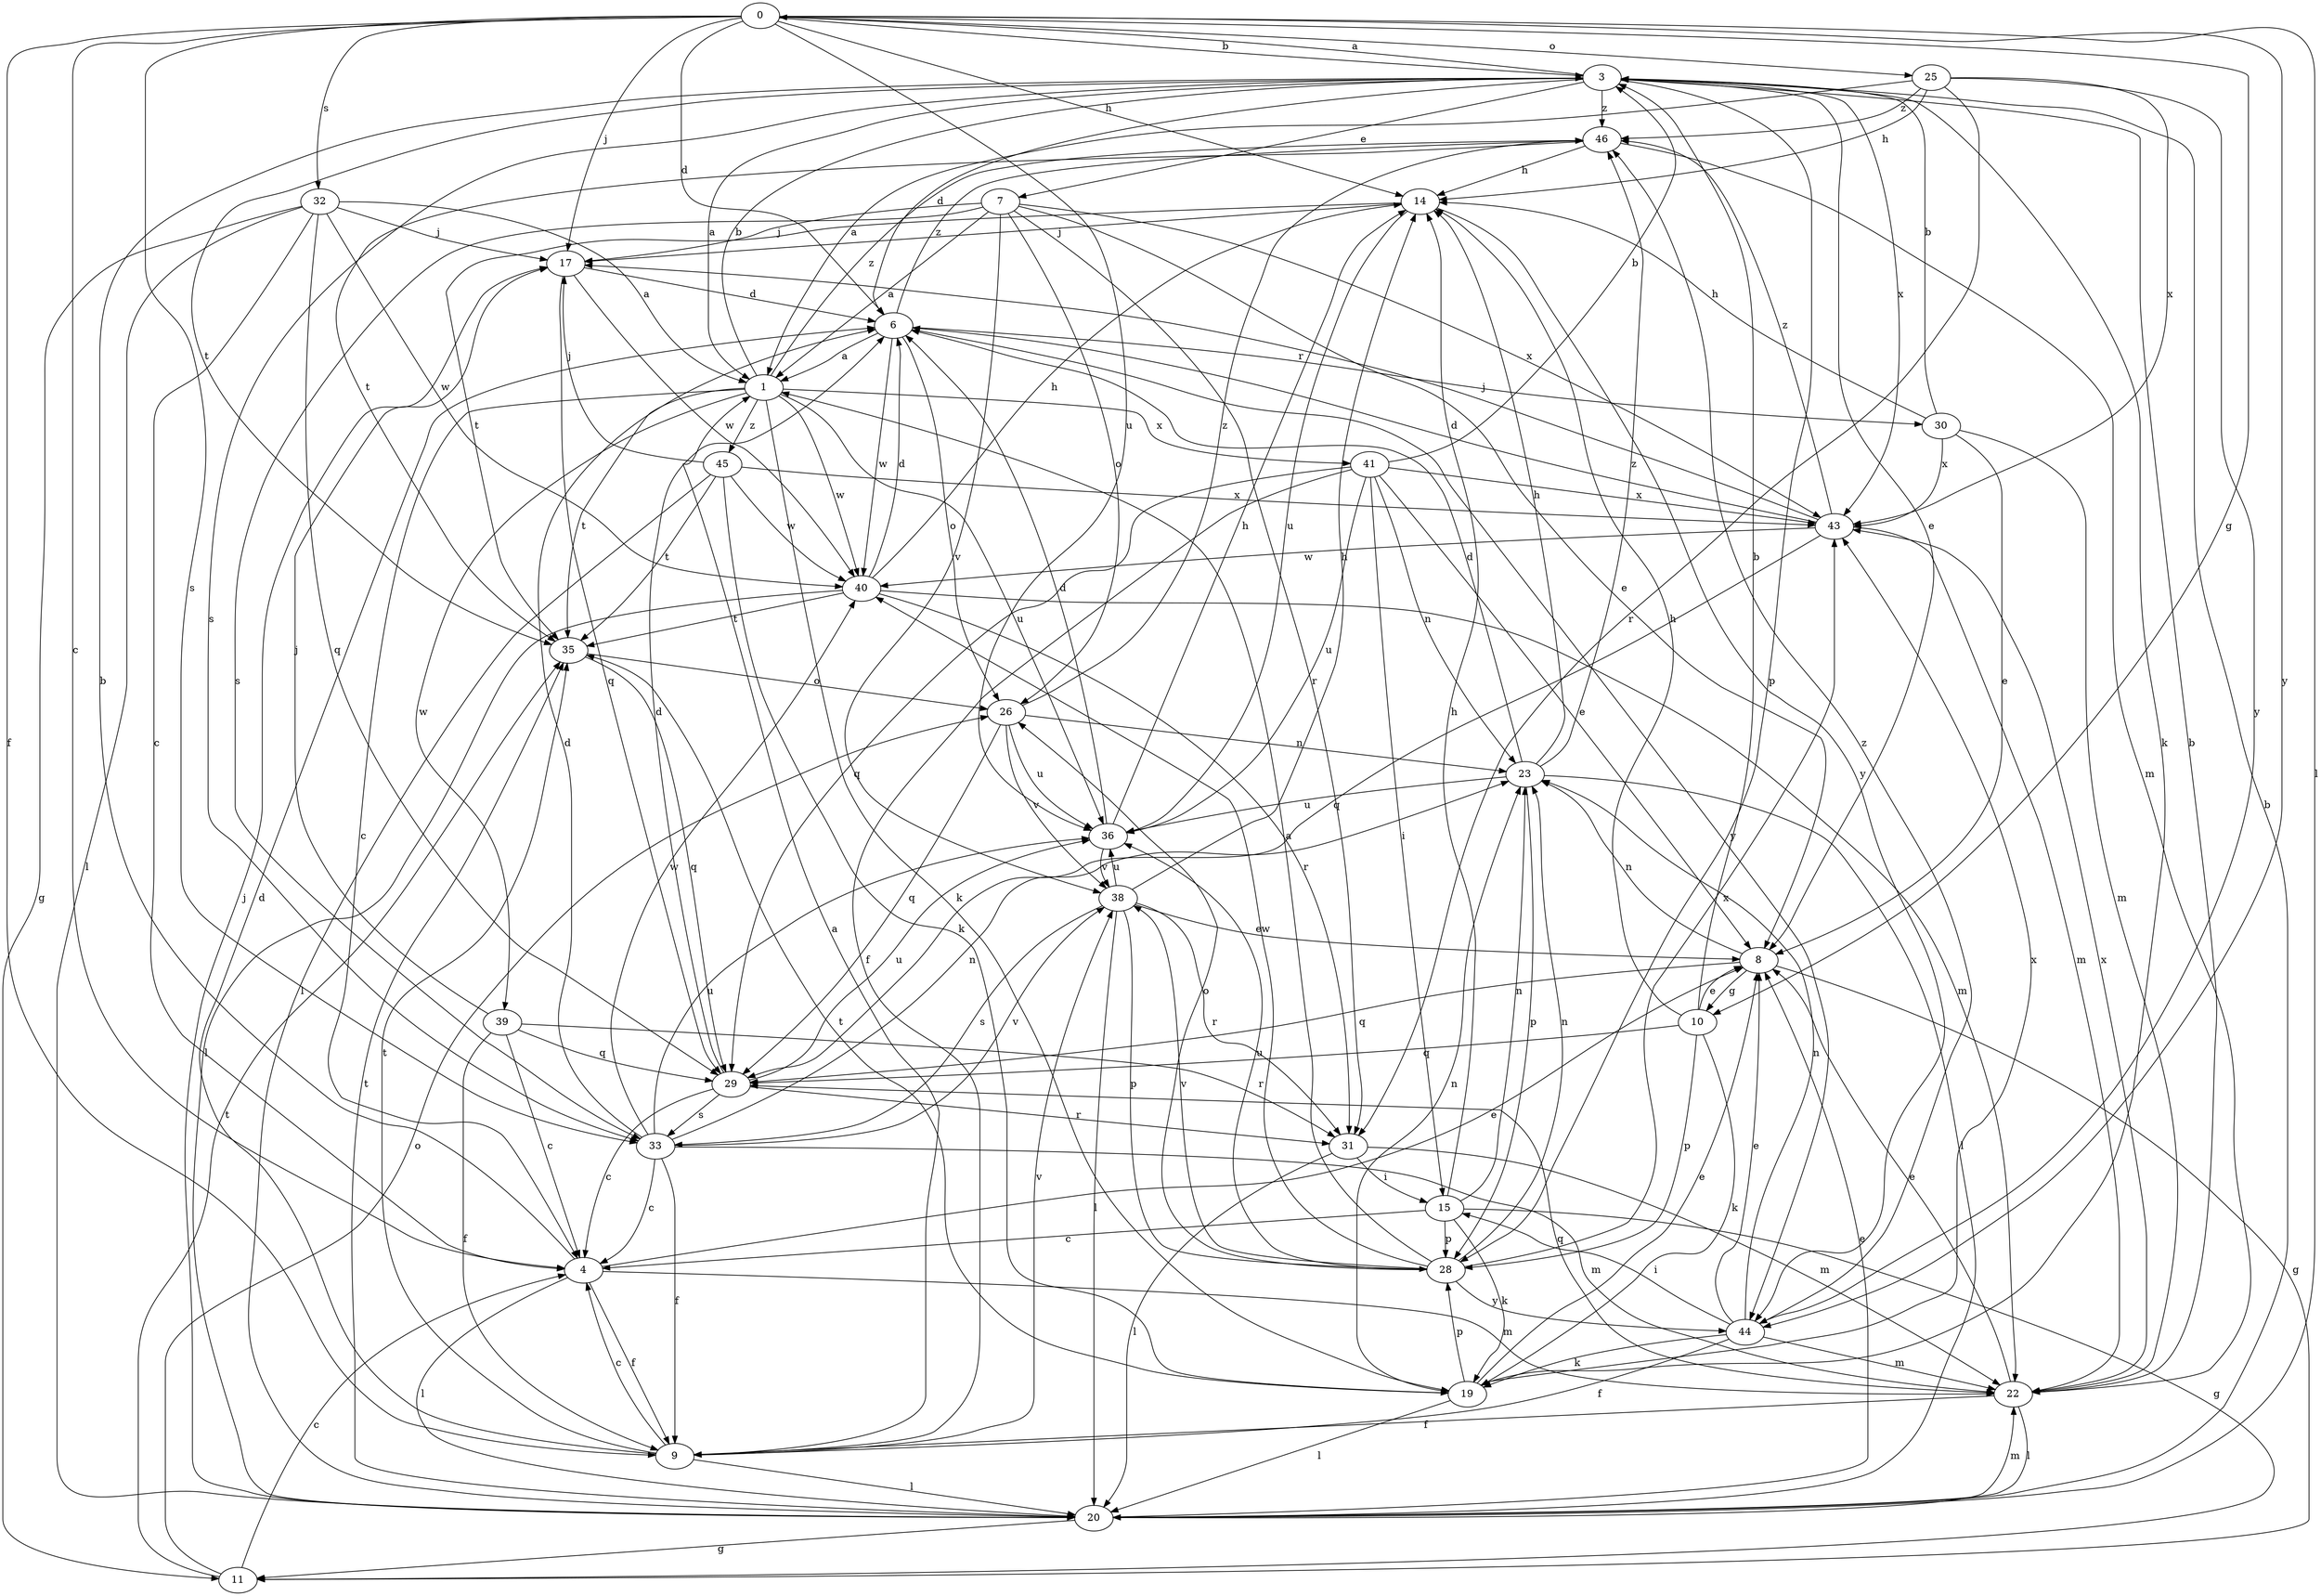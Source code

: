 strict digraph  {
0;
1;
3;
4;
6;
7;
8;
9;
10;
11;
14;
15;
17;
19;
20;
22;
23;
25;
26;
28;
29;
30;
31;
32;
33;
35;
36;
38;
39;
40;
41;
43;
44;
45;
46;
0 -> 3  [label=b];
0 -> 4  [label=c];
0 -> 6  [label=d];
0 -> 9  [label=f];
0 -> 10  [label=g];
0 -> 14  [label=h];
0 -> 17  [label=j];
0 -> 20  [label=l];
0 -> 25  [label=o];
0 -> 32  [label=s];
0 -> 33  [label=s];
0 -> 36  [label=u];
0 -> 44  [label=y];
1 -> 3  [label=b];
1 -> 4  [label=c];
1 -> 19  [label=k];
1 -> 35  [label=t];
1 -> 36  [label=u];
1 -> 39  [label=w];
1 -> 40  [label=w];
1 -> 41  [label=x];
1 -> 45  [label=z];
1 -> 46  [label=z];
3 -> 0  [label=a];
3 -> 1  [label=a];
3 -> 6  [label=d];
3 -> 7  [label=e];
3 -> 8  [label=e];
3 -> 19  [label=k];
3 -> 28  [label=p];
3 -> 33  [label=s];
3 -> 35  [label=t];
3 -> 43  [label=x];
3 -> 46  [label=z];
4 -> 3  [label=b];
4 -> 8  [label=e];
4 -> 9  [label=f];
4 -> 20  [label=l];
4 -> 22  [label=m];
6 -> 1  [label=a];
6 -> 26  [label=o];
6 -> 30  [label=r];
6 -> 40  [label=w];
6 -> 44  [label=y];
6 -> 46  [label=z];
7 -> 1  [label=a];
7 -> 8  [label=e];
7 -> 17  [label=j];
7 -> 26  [label=o];
7 -> 31  [label=r];
7 -> 33  [label=s];
7 -> 38  [label=v];
7 -> 43  [label=x];
8 -> 10  [label=g];
8 -> 11  [label=g];
8 -> 23  [label=n];
8 -> 29  [label=q];
9 -> 1  [label=a];
9 -> 4  [label=c];
9 -> 6  [label=d];
9 -> 20  [label=l];
9 -> 35  [label=t];
9 -> 38  [label=v];
10 -> 3  [label=b];
10 -> 8  [label=e];
10 -> 14  [label=h];
10 -> 19  [label=k];
10 -> 28  [label=p];
10 -> 29  [label=q];
11 -> 4  [label=c];
11 -> 26  [label=o];
11 -> 35  [label=t];
14 -> 17  [label=j];
14 -> 35  [label=t];
14 -> 36  [label=u];
14 -> 44  [label=y];
15 -> 4  [label=c];
15 -> 11  [label=g];
15 -> 14  [label=h];
15 -> 19  [label=k];
15 -> 23  [label=n];
15 -> 28  [label=p];
17 -> 6  [label=d];
17 -> 29  [label=q];
17 -> 40  [label=w];
19 -> 8  [label=e];
19 -> 20  [label=l];
19 -> 23  [label=n];
19 -> 28  [label=p];
19 -> 35  [label=t];
19 -> 43  [label=x];
20 -> 3  [label=b];
20 -> 8  [label=e];
20 -> 11  [label=g];
20 -> 17  [label=j];
20 -> 22  [label=m];
20 -> 35  [label=t];
22 -> 3  [label=b];
22 -> 8  [label=e];
22 -> 9  [label=f];
22 -> 20  [label=l];
22 -> 29  [label=q];
22 -> 43  [label=x];
23 -> 6  [label=d];
23 -> 14  [label=h];
23 -> 20  [label=l];
23 -> 28  [label=p];
23 -> 36  [label=u];
23 -> 46  [label=z];
25 -> 1  [label=a];
25 -> 14  [label=h];
25 -> 31  [label=r];
25 -> 43  [label=x];
25 -> 44  [label=y];
25 -> 46  [label=z];
26 -> 23  [label=n];
26 -> 29  [label=q];
26 -> 36  [label=u];
26 -> 38  [label=v];
26 -> 46  [label=z];
28 -> 1  [label=a];
28 -> 23  [label=n];
28 -> 26  [label=o];
28 -> 36  [label=u];
28 -> 38  [label=v];
28 -> 40  [label=w];
28 -> 43  [label=x];
28 -> 44  [label=y];
29 -> 4  [label=c];
29 -> 6  [label=d];
29 -> 31  [label=r];
29 -> 33  [label=s];
29 -> 36  [label=u];
30 -> 3  [label=b];
30 -> 8  [label=e];
30 -> 14  [label=h];
30 -> 22  [label=m];
30 -> 43  [label=x];
31 -> 15  [label=i];
31 -> 20  [label=l];
31 -> 22  [label=m];
32 -> 1  [label=a];
32 -> 4  [label=c];
32 -> 11  [label=g];
32 -> 17  [label=j];
32 -> 20  [label=l];
32 -> 29  [label=q];
32 -> 40  [label=w];
33 -> 4  [label=c];
33 -> 6  [label=d];
33 -> 9  [label=f];
33 -> 22  [label=m];
33 -> 23  [label=n];
33 -> 36  [label=u];
33 -> 38  [label=v];
33 -> 40  [label=w];
35 -> 26  [label=o];
35 -> 29  [label=q];
36 -> 6  [label=d];
36 -> 14  [label=h];
36 -> 38  [label=v];
38 -> 8  [label=e];
38 -> 14  [label=h];
38 -> 20  [label=l];
38 -> 28  [label=p];
38 -> 31  [label=r];
38 -> 33  [label=s];
38 -> 36  [label=u];
39 -> 4  [label=c];
39 -> 9  [label=f];
39 -> 17  [label=j];
39 -> 29  [label=q];
39 -> 31  [label=r];
40 -> 6  [label=d];
40 -> 14  [label=h];
40 -> 20  [label=l];
40 -> 22  [label=m];
40 -> 31  [label=r];
40 -> 35  [label=t];
41 -> 3  [label=b];
41 -> 8  [label=e];
41 -> 9  [label=f];
41 -> 15  [label=i];
41 -> 23  [label=n];
41 -> 29  [label=q];
41 -> 36  [label=u];
41 -> 43  [label=x];
43 -> 6  [label=d];
43 -> 17  [label=j];
43 -> 22  [label=m];
43 -> 29  [label=q];
43 -> 40  [label=w];
43 -> 46  [label=z];
44 -> 8  [label=e];
44 -> 9  [label=f];
44 -> 15  [label=i];
44 -> 19  [label=k];
44 -> 22  [label=m];
44 -> 23  [label=n];
44 -> 46  [label=z];
45 -> 17  [label=j];
45 -> 19  [label=k];
45 -> 20  [label=l];
45 -> 35  [label=t];
45 -> 40  [label=w];
45 -> 43  [label=x];
46 -> 14  [label=h];
46 -> 22  [label=m];
46 -> 35  [label=t];
}
